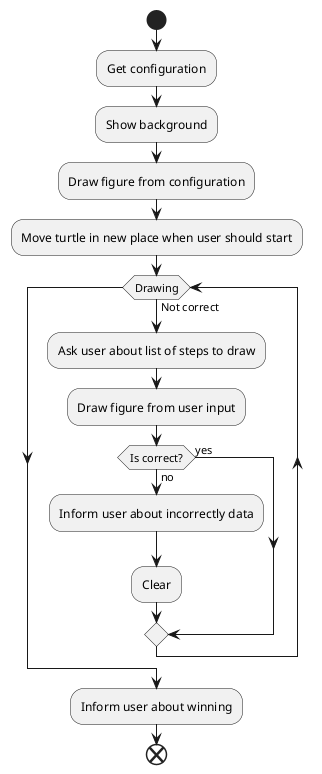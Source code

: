@startuml
start
:Get configuration;
:Show background;
:Draw figure from configuration;
:Move turtle in new place when user should start;
while (Drawing) is (Not correct)
  :Ask user about list of steps to draw;
  :Draw figure from user input;
  if (Is correct?) then (no)
    :Inform user about incorrectly data;
    :Clear;
  else (yes)
  endif
endwhile
:Inform user about winning;
end
@enduml
